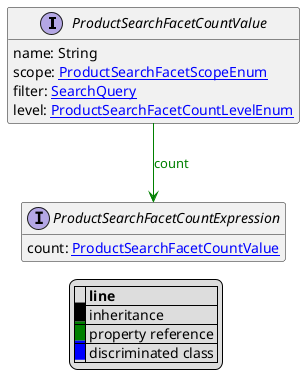 @startuml

hide empty fields
hide empty methods
legend
|= |= line |
|<back:black>   </back>| inheritance |
|<back:green>   </back>| property reference |
|<back:blue>   </back>| discriminated class |
endlegend
interface ProductSearchFacetCountValue [[ProductSearchFacetCountValue.svg]]  {
    name: String
    scope: [[ProductSearchFacetScopeEnum.svg ProductSearchFacetScopeEnum]]
    filter: [[SearchQuery.svg SearchQuery]]
    level: [[ProductSearchFacetCountLevelEnum.svg ProductSearchFacetCountLevelEnum]]
}



interface ProductSearchFacetCountExpression [[ProductSearchFacetCountExpression.svg]]  {
    count: [[ProductSearchFacetCountValue.svg ProductSearchFacetCountValue]]
}

ProductSearchFacetCountValue --> ProductSearchFacetCountExpression #green;text:green : "count"
@enduml
